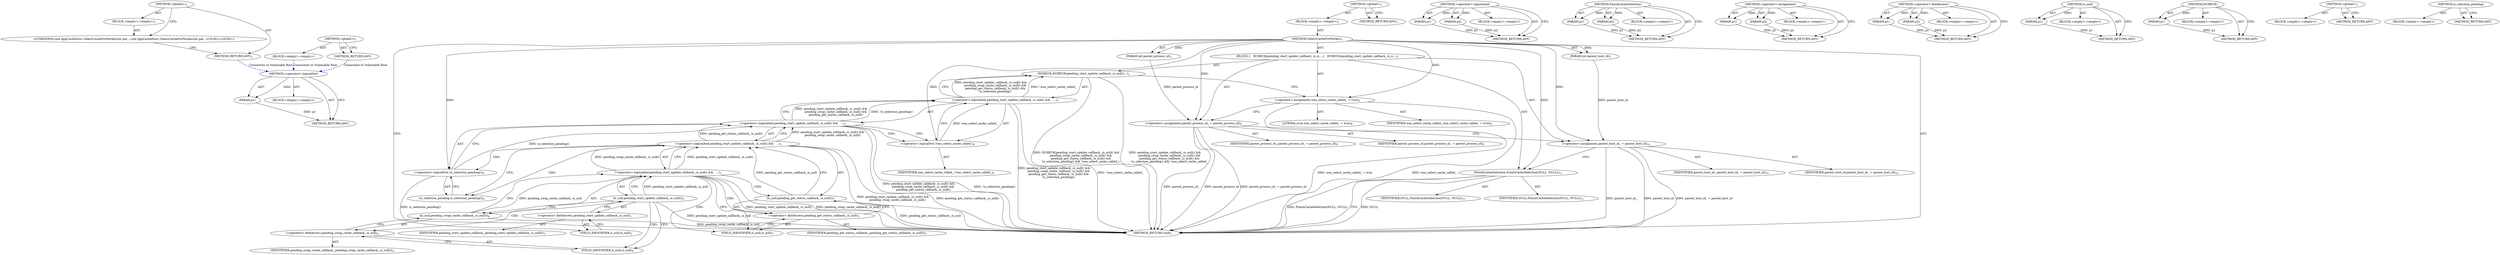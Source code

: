 digraph "&lt;global&gt;" {
vulnerable_82 [label=<(METHOD,&lt;operator&gt;.logicalNot)>];
vulnerable_83 [label=<(PARAM,p1)>];
vulnerable_84 [label=<(BLOCK,&lt;empty&gt;,&lt;empty&gt;)>];
vulnerable_85 [label=<(METHOD_RETURN,ANY)>];
vulnerable_6 [label=<(METHOD,&lt;global&gt;)<SUB>1</SUB>>];
vulnerable_7 [label=<(BLOCK,&lt;empty&gt;,&lt;empty&gt;)<SUB>1</SUB>>];
vulnerable_8 [label=<(METHOD,SelectCacheForWorker)<SUB>1</SUB>>];
vulnerable_9 [label=<(PARAM,int parent_process_id)<SUB>1</SUB>>];
vulnerable_10 [label=<(PARAM,int parent_host_id)<SUB>2</SUB>>];
vulnerable_11 [label=<(BLOCK,{
   DCHECK(pending_start_update_callback_.is_n...,{
   DCHECK(pending_start_update_callback_.is_n...)<SUB>2</SUB>>];
vulnerable_12 [label=<(DCHECK,DCHECK(pending_start_update_callback_.is_null()...)<SUB>3</SUB>>];
vulnerable_13 [label=<(&lt;operator&gt;.logicalAnd,pending_start_update_callback_.is_null() &amp;&amp;
   ...)<SUB>3</SUB>>];
vulnerable_14 [label=<(&lt;operator&gt;.logicalAnd,pending_start_update_callback_.is_null() &amp;&amp;
   ...)<SUB>3</SUB>>];
vulnerable_15 [label=<(&lt;operator&gt;.logicalAnd,pending_start_update_callback_.is_null() &amp;&amp;
   ...)<SUB>3</SUB>>];
vulnerable_16 [label=<(&lt;operator&gt;.logicalAnd,pending_start_update_callback_.is_null() &amp;&amp;
   ...)<SUB>3</SUB>>];
vulnerable_17 [label=<(is_null,pending_start_update_callback_.is_null())<SUB>3</SUB>>];
vulnerable_18 [label=<(&lt;operator&gt;.fieldAccess,pending_start_update_callback_.is_null)<SUB>3</SUB>>];
vulnerable_19 [label=<(IDENTIFIER,pending_start_update_callback_,pending_start_update_callback_.is_null())<SUB>3</SUB>>];
vulnerable_20 [label=<(FIELD_IDENTIFIER,is_null,is_null)<SUB>3</SUB>>];
vulnerable_21 [label=<(is_null,pending_swap_cache_callback_.is_null())<SUB>4</SUB>>];
vulnerable_22 [label=<(&lt;operator&gt;.fieldAccess,pending_swap_cache_callback_.is_null)<SUB>4</SUB>>];
vulnerable_23 [label=<(IDENTIFIER,pending_swap_cache_callback_,pending_swap_cache_callback_.is_null())<SUB>4</SUB>>];
vulnerable_24 [label=<(FIELD_IDENTIFIER,is_null,is_null)<SUB>4</SUB>>];
vulnerable_25 [label=<(is_null,pending_get_status_callback_.is_null())<SUB>5</SUB>>];
vulnerable_26 [label=<(&lt;operator&gt;.fieldAccess,pending_get_status_callback_.is_null)<SUB>5</SUB>>];
vulnerable_27 [label=<(IDENTIFIER,pending_get_status_callback_,pending_get_status_callback_.is_null())<SUB>5</SUB>>];
vulnerable_28 [label=<(FIELD_IDENTIFIER,is_null,is_null)<SUB>5</SUB>>];
vulnerable_29 [label=<(&lt;operator&gt;.logicalNot,!is_selection_pending())<SUB>6</SUB>>];
vulnerable_30 [label=<(is_selection_pending,is_selection_pending())<SUB>6</SUB>>];
vulnerable_31 [label=<(&lt;operator&gt;.logicalNot,!was_select_cache_called_)<SUB>6</SUB>>];
vulnerable_32 [label=<(IDENTIFIER,was_select_cache_called_,!was_select_cache_called_)<SUB>6</SUB>>];
vulnerable_33 [label=<(&lt;operator&gt;.assignment,was_select_cache_called_ = true)<SUB>8</SUB>>];
vulnerable_34 [label=<(IDENTIFIER,was_select_cache_called_,was_select_cache_called_ = true)<SUB>8</SUB>>];
vulnerable_35 [label=<(LITERAL,true,was_select_cache_called_ = true)<SUB>8</SUB>>];
vulnerable_36 [label=<(&lt;operator&gt;.assignment,parent_process_id_ = parent_process_id)<SUB>9</SUB>>];
vulnerable_37 [label=<(IDENTIFIER,parent_process_id_,parent_process_id_ = parent_process_id)<SUB>9</SUB>>];
vulnerable_38 [label=<(IDENTIFIER,parent_process_id,parent_process_id_ = parent_process_id)<SUB>9</SUB>>];
vulnerable_39 [label=<(&lt;operator&gt;.assignment,parent_host_id_ = parent_host_id)<SUB>10</SUB>>];
vulnerable_40 [label=<(IDENTIFIER,parent_host_id_,parent_host_id_ = parent_host_id)<SUB>10</SUB>>];
vulnerable_41 [label=<(IDENTIFIER,parent_host_id,parent_host_id_ = parent_host_id)<SUB>10</SUB>>];
vulnerable_42 [label=<(FinishCacheSelection,FinishCacheSelection(NULL, NULL))<SUB>11</SUB>>];
vulnerable_43 [label=<(IDENTIFIER,NULL,FinishCacheSelection(NULL, NULL))<SUB>11</SUB>>];
vulnerable_44 [label=<(IDENTIFIER,NULL,FinishCacheSelection(NULL, NULL))<SUB>11</SUB>>];
vulnerable_45 [label=<(METHOD_RETURN,void)<SUB>1</SUB>>];
vulnerable_47 [label=<(METHOD_RETURN,ANY)<SUB>1</SUB>>];
vulnerable_68 [label=<(METHOD,&lt;operator&gt;.logicalAnd)>];
vulnerable_69 [label=<(PARAM,p1)>];
vulnerable_70 [label=<(PARAM,p2)>];
vulnerable_71 [label=<(BLOCK,&lt;empty&gt;,&lt;empty&gt;)>];
vulnerable_72 [label=<(METHOD_RETURN,ANY)>];
vulnerable_94 [label=<(METHOD,FinishCacheSelection)>];
vulnerable_95 [label=<(PARAM,p1)>];
vulnerable_96 [label=<(PARAM,p2)>];
vulnerable_97 [label=<(BLOCK,&lt;empty&gt;,&lt;empty&gt;)>];
vulnerable_98 [label=<(METHOD_RETURN,ANY)>];
vulnerable_89 [label=<(METHOD,&lt;operator&gt;.assignment)>];
vulnerable_90 [label=<(PARAM,p1)>];
vulnerable_91 [label=<(PARAM,p2)>];
vulnerable_92 [label=<(BLOCK,&lt;empty&gt;,&lt;empty&gt;)>];
vulnerable_93 [label=<(METHOD_RETURN,ANY)>];
vulnerable_77 [label=<(METHOD,&lt;operator&gt;.fieldAccess)>];
vulnerable_78 [label=<(PARAM,p1)>];
vulnerable_79 [label=<(PARAM,p2)>];
vulnerable_80 [label=<(BLOCK,&lt;empty&gt;,&lt;empty&gt;)>];
vulnerable_81 [label=<(METHOD_RETURN,ANY)>];
vulnerable_73 [label=<(METHOD,is_null)>];
vulnerable_74 [label=<(PARAM,p1)>];
vulnerable_75 [label=<(BLOCK,&lt;empty&gt;,&lt;empty&gt;)>];
vulnerable_76 [label=<(METHOD_RETURN,ANY)>];
vulnerable_64 [label=<(METHOD,DCHECK)>];
vulnerable_65 [label=<(PARAM,p1)>];
vulnerable_66 [label=<(BLOCK,&lt;empty&gt;,&lt;empty&gt;)>];
vulnerable_67 [label=<(METHOD_RETURN,ANY)>];
vulnerable_58 [label=<(METHOD,&lt;global&gt;)<SUB>1</SUB>>];
vulnerable_59 [label=<(BLOCK,&lt;empty&gt;,&lt;empty&gt;)>];
vulnerable_60 [label=<(METHOD_RETURN,ANY)>];
vulnerable_86 [label=<(METHOD,is_selection_pending)>];
vulnerable_87 [label=<(BLOCK,&lt;empty&gt;,&lt;empty&gt;)>];
vulnerable_88 [label=<(METHOD_RETURN,ANY)>];
fixed_6 [label=<(METHOD,&lt;global&gt;)<SUB>1</SUB>>];
fixed_7 [label=<(BLOCK,&lt;empty&gt;,&lt;empty&gt;)<SUB>1</SUB>>];
fixed_8 [label="<(UNKNOWN,void AppCacheHost::SelectCacheForWorker(int par...,void AppCacheHost::SelectCacheForWorker(int par...)<SUB>1</SUB>>"];
fixed_9 [label=<(METHOD_RETURN,ANY)<SUB>1</SUB>>];
fixed_14 [label=<(METHOD,&lt;global&gt;)<SUB>1</SUB>>];
fixed_15 [label=<(BLOCK,&lt;empty&gt;,&lt;empty&gt;)>];
fixed_16 [label=<(METHOD_RETURN,ANY)>];
vulnerable_82 -> vulnerable_83  [key=0, label="AST: "];
vulnerable_82 -> vulnerable_83  [key=1, label="DDG: "];
vulnerable_82 -> vulnerable_84  [key=0, label="AST: "];
vulnerable_82 -> vulnerable_85  [key=0, label="AST: "];
vulnerable_82 -> vulnerable_85  [key=1, label="CFG: "];
vulnerable_83 -> vulnerable_85  [key=0, label="DDG: p1"];
vulnerable_6 -> vulnerable_7  [key=0, label="AST: "];
vulnerable_6 -> vulnerable_47  [key=0, label="AST: "];
vulnerable_6 -> vulnerable_47  [key=1, label="CFG: "];
vulnerable_7 -> vulnerable_8  [key=0, label="AST: "];
vulnerable_8 -> vulnerable_9  [key=0, label="AST: "];
vulnerable_8 -> vulnerable_9  [key=1, label="DDG: "];
vulnerable_8 -> vulnerable_10  [key=0, label="AST: "];
vulnerable_8 -> vulnerable_10  [key=1, label="DDG: "];
vulnerable_8 -> vulnerable_11  [key=0, label="AST: "];
vulnerable_8 -> vulnerable_45  [key=0, label="AST: "];
vulnerable_8 -> vulnerable_20  [key=0, label="CFG: "];
vulnerable_8 -> vulnerable_33  [key=0, label="DDG: "];
vulnerable_8 -> vulnerable_36  [key=0, label="DDG: "];
vulnerable_8 -> vulnerable_39  [key=0, label="DDG: "];
vulnerable_8 -> vulnerable_42  [key=0, label="DDG: "];
vulnerable_8 -> vulnerable_31  [key=0, label="DDG: "];
vulnerable_8 -> vulnerable_29  [key=0, label="DDG: "];
vulnerable_9 -> vulnerable_36  [key=0, label="DDG: parent_process_id"];
vulnerable_10 -> vulnerable_39  [key=0, label="DDG: parent_host_id"];
vulnerable_11 -> vulnerable_12  [key=0, label="AST: "];
vulnerable_11 -> vulnerable_33  [key=0, label="AST: "];
vulnerable_11 -> vulnerable_36  [key=0, label="AST: "];
vulnerable_11 -> vulnerable_39  [key=0, label="AST: "];
vulnerable_11 -> vulnerable_42  [key=0, label="AST: "];
vulnerable_12 -> vulnerable_13  [key=0, label="AST: "];
vulnerable_12 -> vulnerable_33  [key=0, label="CFG: "];
vulnerable_12 -> vulnerable_45  [key=0, label="DDG: pending_start_update_callback_.is_null() &amp;&amp;
          pending_swap_cache_callback_.is_null() &amp;&amp;
          pending_get_status_callback_.is_null() &amp;&amp;
         !is_selection_pending() &amp;&amp; !was_select_cache_called_"];
vulnerable_12 -> vulnerable_45  [key=1, label="DDG: DCHECK(pending_start_update_callback_.is_null() &amp;&amp;
          pending_swap_cache_callback_.is_null() &amp;&amp;
          pending_get_status_callback_.is_null() &amp;&amp;
         !is_selection_pending() &amp;&amp; !was_select_cache_called_)"];
vulnerable_13 -> vulnerable_14  [key=0, label="AST: "];
vulnerable_13 -> vulnerable_31  [key=0, label="AST: "];
vulnerable_13 -> vulnerable_12  [key=0, label="CFG: "];
vulnerable_13 -> vulnerable_12  [key=1, label="DDG: pending_start_update_callback_.is_null() &amp;&amp;
          pending_swap_cache_callback_.is_null() &amp;&amp;
          pending_get_status_callback_.is_null() &amp;&amp;
         !is_selection_pending()"];
vulnerable_13 -> vulnerable_12  [key=2, label="DDG: !was_select_cache_called_"];
vulnerable_13 -> vulnerable_45  [key=0, label="DDG: pending_start_update_callback_.is_null() &amp;&amp;
          pending_swap_cache_callback_.is_null() &amp;&amp;
          pending_get_status_callback_.is_null() &amp;&amp;
         !is_selection_pending()"];
vulnerable_13 -> vulnerable_45  [key=1, label="DDG: !was_select_cache_called_"];
vulnerable_14 -> vulnerable_15  [key=0, label="AST: "];
vulnerable_14 -> vulnerable_29  [key=0, label="AST: "];
vulnerable_14 -> vulnerable_13  [key=0, label="CFG: "];
vulnerable_14 -> vulnerable_13  [key=1, label="DDG: pending_start_update_callback_.is_null() &amp;&amp;
          pending_swap_cache_callback_.is_null() &amp;&amp;
          pending_get_status_callback_.is_null()"];
vulnerable_14 -> vulnerable_13  [key=2, label="DDG: !is_selection_pending()"];
vulnerable_14 -> vulnerable_31  [key=0, label="CFG: "];
vulnerable_14 -> vulnerable_31  [key=1, label="CDG: "];
vulnerable_14 -> vulnerable_45  [key=0, label="DDG: pending_start_update_callback_.is_null() &amp;&amp;
          pending_swap_cache_callback_.is_null() &amp;&amp;
          pending_get_status_callback_.is_null()"];
vulnerable_14 -> vulnerable_45  [key=1, label="DDG: !is_selection_pending()"];
vulnerable_15 -> vulnerable_16  [key=0, label="AST: "];
vulnerable_15 -> vulnerable_25  [key=0, label="AST: "];
vulnerable_15 -> vulnerable_30  [key=0, label="CFG: "];
vulnerable_15 -> vulnerable_30  [key=1, label="CDG: "];
vulnerable_15 -> vulnerable_14  [key=0, label="CFG: "];
vulnerable_15 -> vulnerable_14  [key=1, label="DDG: pending_start_update_callback_.is_null() &amp;&amp;
          pending_swap_cache_callback_.is_null()"];
vulnerable_15 -> vulnerable_14  [key=2, label="DDG: pending_get_status_callback_.is_null()"];
vulnerable_15 -> vulnerable_45  [key=0, label="DDG: pending_start_update_callback_.is_null() &amp;&amp;
          pending_swap_cache_callback_.is_null()"];
vulnerable_15 -> vulnerable_45  [key=1, label="DDG: pending_get_status_callback_.is_null()"];
vulnerable_15 -> vulnerable_29  [key=0, label="CDG: "];
vulnerable_16 -> vulnerable_17  [key=0, label="AST: "];
vulnerable_16 -> vulnerable_21  [key=0, label="AST: "];
vulnerable_16 -> vulnerable_15  [key=0, label="CFG: "];
vulnerable_16 -> vulnerable_15  [key=1, label="DDG: pending_start_update_callback_.is_null()"];
vulnerable_16 -> vulnerable_15  [key=2, label="DDG: pending_swap_cache_callback_.is_null()"];
vulnerable_16 -> vulnerable_28  [key=0, label="CFG: "];
vulnerable_16 -> vulnerable_28  [key=1, label="CDG: "];
vulnerable_16 -> vulnerable_45  [key=0, label="DDG: pending_start_update_callback_.is_null()"];
vulnerable_16 -> vulnerable_45  [key=1, label="DDG: pending_swap_cache_callback_.is_null()"];
vulnerable_16 -> vulnerable_26  [key=0, label="CDG: "];
vulnerable_16 -> vulnerable_25  [key=0, label="CDG: "];
vulnerable_17 -> vulnerable_18  [key=0, label="AST: "];
vulnerable_17 -> vulnerable_16  [key=0, label="CFG: "];
vulnerable_17 -> vulnerable_16  [key=1, label="DDG: pending_start_update_callback_.is_null"];
vulnerable_17 -> vulnerable_24  [key=0, label="CFG: "];
vulnerable_17 -> vulnerable_24  [key=1, label="CDG: "];
vulnerable_17 -> vulnerable_45  [key=0, label="DDG: pending_start_update_callback_.is_null"];
vulnerable_17 -> vulnerable_21  [key=0, label="CDG: "];
vulnerable_17 -> vulnerable_22  [key=0, label="CDG: "];
vulnerable_18 -> vulnerable_19  [key=0, label="AST: "];
vulnerable_18 -> vulnerable_20  [key=0, label="AST: "];
vulnerable_18 -> vulnerable_17  [key=0, label="CFG: "];
vulnerable_20 -> vulnerable_18  [key=0, label="CFG: "];
vulnerable_21 -> vulnerable_22  [key=0, label="AST: "];
vulnerable_21 -> vulnerable_16  [key=0, label="CFG: "];
vulnerable_21 -> vulnerable_16  [key=1, label="DDG: pending_swap_cache_callback_.is_null"];
vulnerable_21 -> vulnerable_45  [key=0, label="DDG: pending_swap_cache_callback_.is_null"];
vulnerable_22 -> vulnerable_23  [key=0, label="AST: "];
vulnerable_22 -> vulnerable_24  [key=0, label="AST: "];
vulnerable_22 -> vulnerable_21  [key=0, label="CFG: "];
vulnerable_24 -> vulnerable_22  [key=0, label="CFG: "];
vulnerable_25 -> vulnerable_26  [key=0, label="AST: "];
vulnerable_25 -> vulnerable_15  [key=0, label="CFG: "];
vulnerable_25 -> vulnerable_15  [key=1, label="DDG: pending_get_status_callback_.is_null"];
vulnerable_25 -> vulnerable_45  [key=0, label="DDG: pending_get_status_callback_.is_null"];
vulnerable_26 -> vulnerable_27  [key=0, label="AST: "];
vulnerable_26 -> vulnerable_28  [key=0, label="AST: "];
vulnerable_26 -> vulnerable_25  [key=0, label="CFG: "];
vulnerable_28 -> vulnerable_26  [key=0, label="CFG: "];
vulnerable_29 -> vulnerable_30  [key=0, label="AST: "];
vulnerable_29 -> vulnerable_14  [key=0, label="CFG: "];
vulnerable_29 -> vulnerable_14  [key=1, label="DDG: is_selection_pending()"];
vulnerable_29 -> vulnerable_45  [key=0, label="DDG: is_selection_pending()"];
vulnerable_30 -> vulnerable_29  [key=0, label="CFG: "];
vulnerable_31 -> vulnerable_32  [key=0, label="AST: "];
vulnerable_31 -> vulnerable_13  [key=0, label="CFG: "];
vulnerable_31 -> vulnerable_13  [key=1, label="DDG: was_select_cache_called_"];
vulnerable_33 -> vulnerable_34  [key=0, label="AST: "];
vulnerable_33 -> vulnerable_35  [key=0, label="AST: "];
vulnerable_33 -> vulnerable_36  [key=0, label="CFG: "];
vulnerable_33 -> vulnerable_45  [key=0, label="DDG: was_select_cache_called_"];
vulnerable_33 -> vulnerable_45  [key=1, label="DDG: was_select_cache_called_ = true"];
vulnerable_36 -> vulnerable_37  [key=0, label="AST: "];
vulnerable_36 -> vulnerable_38  [key=0, label="AST: "];
vulnerable_36 -> vulnerable_39  [key=0, label="CFG: "];
vulnerable_36 -> vulnerable_45  [key=0, label="DDG: parent_process_id"];
vulnerable_36 -> vulnerable_45  [key=1, label="DDG: parent_process_id_ = parent_process_id"];
vulnerable_36 -> vulnerable_45  [key=2, label="DDG: parent_process_id_"];
vulnerable_39 -> vulnerable_40  [key=0, label="AST: "];
vulnerable_39 -> vulnerable_41  [key=0, label="AST: "];
vulnerable_39 -> vulnerable_42  [key=0, label="CFG: "];
vulnerable_39 -> vulnerable_45  [key=0, label="DDG: parent_host_id"];
vulnerable_39 -> vulnerable_45  [key=1, label="DDG: parent_host_id_ = parent_host_id"];
vulnerable_39 -> vulnerable_45  [key=2, label="DDG: parent_host_id_"];
vulnerable_42 -> vulnerable_43  [key=0, label="AST: "];
vulnerable_42 -> vulnerable_44  [key=0, label="AST: "];
vulnerable_42 -> vulnerable_45  [key=0, label="CFG: "];
vulnerable_42 -> vulnerable_45  [key=1, label="DDG: NULL"];
vulnerable_42 -> vulnerable_45  [key=2, label="DDG: FinishCacheSelection(NULL, NULL)"];
vulnerable_68 -> vulnerable_69  [key=0, label="AST: "];
vulnerable_68 -> vulnerable_69  [key=1, label="DDG: "];
vulnerable_68 -> vulnerable_71  [key=0, label="AST: "];
vulnerable_68 -> vulnerable_70  [key=0, label="AST: "];
vulnerable_68 -> vulnerable_70  [key=1, label="DDG: "];
vulnerable_68 -> vulnerable_72  [key=0, label="AST: "];
vulnerable_68 -> vulnerable_72  [key=1, label="CFG: "];
vulnerable_69 -> vulnerable_72  [key=0, label="DDG: p1"];
vulnerable_70 -> vulnerable_72  [key=0, label="DDG: p2"];
vulnerable_94 -> vulnerable_95  [key=0, label="AST: "];
vulnerable_94 -> vulnerable_95  [key=1, label="DDG: "];
vulnerable_94 -> vulnerable_97  [key=0, label="AST: "];
vulnerable_94 -> vulnerable_96  [key=0, label="AST: "];
vulnerable_94 -> vulnerable_96  [key=1, label="DDG: "];
vulnerable_94 -> vulnerable_98  [key=0, label="AST: "];
vulnerable_94 -> vulnerable_98  [key=1, label="CFG: "];
vulnerable_95 -> vulnerable_98  [key=0, label="DDG: p1"];
vulnerable_96 -> vulnerable_98  [key=0, label="DDG: p2"];
vulnerable_89 -> vulnerable_90  [key=0, label="AST: "];
vulnerable_89 -> vulnerable_90  [key=1, label="DDG: "];
vulnerable_89 -> vulnerable_92  [key=0, label="AST: "];
vulnerable_89 -> vulnerable_91  [key=0, label="AST: "];
vulnerable_89 -> vulnerable_91  [key=1, label="DDG: "];
vulnerable_89 -> vulnerable_93  [key=0, label="AST: "];
vulnerable_89 -> vulnerable_93  [key=1, label="CFG: "];
vulnerable_90 -> vulnerable_93  [key=0, label="DDG: p1"];
vulnerable_91 -> vulnerable_93  [key=0, label="DDG: p2"];
vulnerable_77 -> vulnerable_78  [key=0, label="AST: "];
vulnerable_77 -> vulnerable_78  [key=1, label="DDG: "];
vulnerable_77 -> vulnerable_80  [key=0, label="AST: "];
vulnerable_77 -> vulnerable_79  [key=0, label="AST: "];
vulnerable_77 -> vulnerable_79  [key=1, label="DDG: "];
vulnerable_77 -> vulnerable_81  [key=0, label="AST: "];
vulnerable_77 -> vulnerable_81  [key=1, label="CFG: "];
vulnerable_78 -> vulnerable_81  [key=0, label="DDG: p1"];
vulnerable_79 -> vulnerable_81  [key=0, label="DDG: p2"];
vulnerable_73 -> vulnerable_74  [key=0, label="AST: "];
vulnerable_73 -> vulnerable_74  [key=1, label="DDG: "];
vulnerable_73 -> vulnerable_75  [key=0, label="AST: "];
vulnerable_73 -> vulnerable_76  [key=0, label="AST: "];
vulnerable_73 -> vulnerable_76  [key=1, label="CFG: "];
vulnerable_74 -> vulnerable_76  [key=0, label="DDG: p1"];
vulnerable_64 -> vulnerable_65  [key=0, label="AST: "];
vulnerable_64 -> vulnerable_65  [key=1, label="DDG: "];
vulnerable_64 -> vulnerable_66  [key=0, label="AST: "];
vulnerable_64 -> vulnerable_67  [key=0, label="AST: "];
vulnerable_64 -> vulnerable_67  [key=1, label="CFG: "];
vulnerable_65 -> vulnerable_67  [key=0, label="DDG: p1"];
vulnerable_58 -> vulnerable_59  [key=0, label="AST: "];
vulnerable_58 -> vulnerable_60  [key=0, label="AST: "];
vulnerable_58 -> vulnerable_60  [key=1, label="CFG: "];
vulnerable_86 -> vulnerable_87  [key=0, label="AST: "];
vulnerable_86 -> vulnerable_88  [key=0, label="AST: "];
vulnerable_86 -> vulnerable_88  [key=1, label="CFG: "];
fixed_6 -> fixed_7  [key=0, label="AST: "];
fixed_6 -> fixed_9  [key=0, label="AST: "];
fixed_6 -> fixed_8  [key=0, label="CFG: "];
fixed_7 -> fixed_8  [key=0, label="AST: "];
fixed_8 -> fixed_9  [key=0, label="CFG: "];
fixed_9 -> vulnerable_82  [color=blue, key=0, label="Connection to Vulnerable Root", penwidth="2.0", style=dashed];
fixed_14 -> fixed_15  [key=0, label="AST: "];
fixed_14 -> fixed_16  [key=0, label="AST: "];
fixed_14 -> fixed_16  [key=1, label="CFG: "];
fixed_15 -> vulnerable_82  [color=blue, key=0, label="Connection to Vulnerable Root", penwidth="2.0", style=dashed];
fixed_16 -> vulnerable_82  [color=blue, key=0, label="Connection to Vulnerable Root", penwidth="2.0", style=dashed];
}
